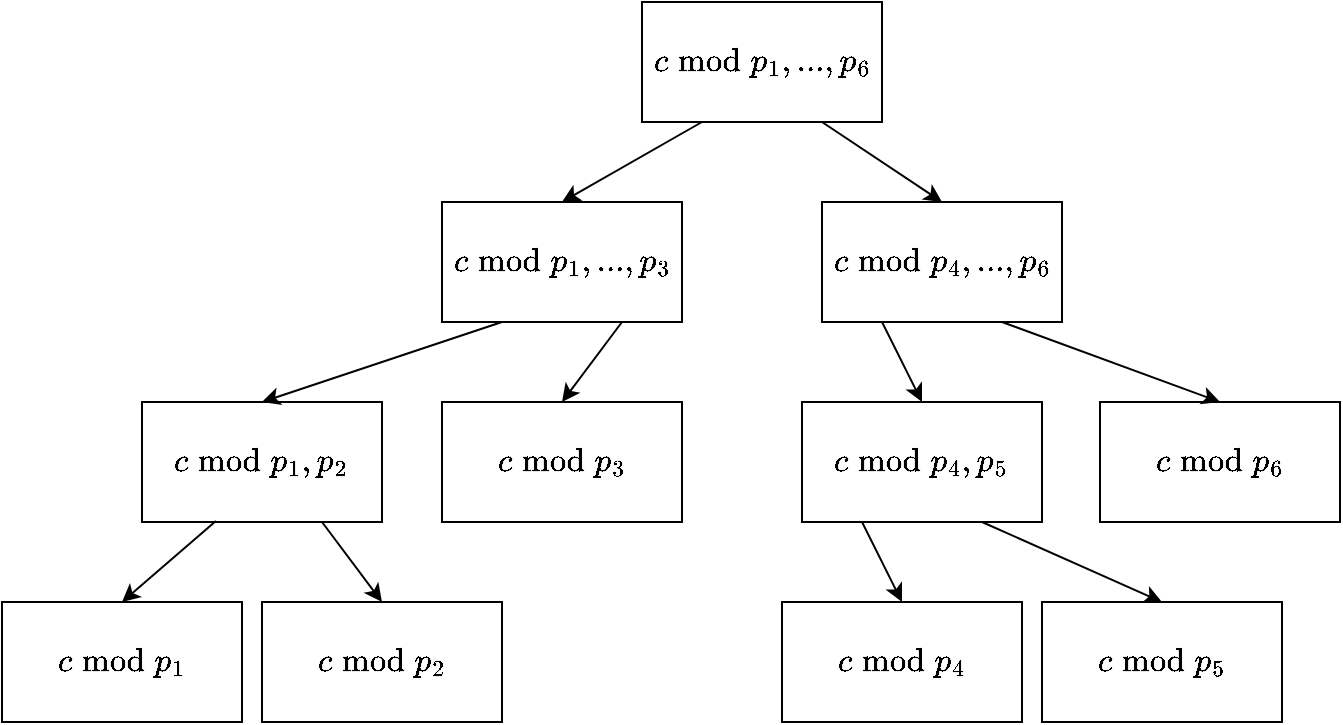 <mxfile version="20.2.5" type="github">
  <diagram id="zde55dJH_uG8X1iy-9B0" name="ページ1">
    <mxGraphModel dx="946" dy="620" grid="1" gridSize="10" guides="1" tooltips="1" connect="1" arrows="1" fold="1" page="1" pageScale="1" pageWidth="827" pageHeight="1169" math="1" shadow="0">
      <root>
        <mxCell id="0" />
        <mxCell id="1" parent="0" />
        <mxCell id="dbvm80wjrxYMI9E-YGCv-2" value="&lt;font style=&quot;font-size: 14px;&quot;&gt;`c \mod p_1, \ldots, p_6`&lt;/font&gt;" style="rounded=0;whiteSpace=wrap;html=1;" parent="1" vertex="1">
          <mxGeometry x="380" y="100" width="120" height="60" as="geometry" />
        </mxCell>
        <mxCell id="dbvm80wjrxYMI9E-YGCv-3" value="&lt;font style=&quot;font-size: 14px;&quot;&gt;`c \mod p_1, \ldots, p_3`&lt;/font&gt;" style="rounded=0;whiteSpace=wrap;html=1;" parent="1" vertex="1">
          <mxGeometry x="280" y="200" width="120" height="60" as="geometry" />
        </mxCell>
        <mxCell id="dbvm80wjrxYMI9E-YGCv-4" value="&lt;font style=&quot;font-size: 14px;&quot;&gt;`c \mod p_4, \ldots, p_6`&lt;/font&gt;" style="rounded=0;whiteSpace=wrap;html=1;" parent="1" vertex="1">
          <mxGeometry x="470" y="200" width="120" height="60" as="geometry" />
        </mxCell>
        <mxCell id="dbvm80wjrxYMI9E-YGCv-5" value="&lt;font style=&quot;font-size: 14px;&quot;&gt;`c \mod p_4, p_5`&lt;/font&gt;" style="rounded=0;whiteSpace=wrap;html=1;" parent="1" vertex="1">
          <mxGeometry x="460" y="300" width="120" height="60" as="geometry" />
        </mxCell>
        <mxCell id="dbvm80wjrxYMI9E-YGCv-6" value="&lt;font style=&quot;font-size: 14px;&quot;&gt;`c \mod p_6`&lt;/font&gt;" style="rounded=0;whiteSpace=wrap;html=1;" parent="1" vertex="1">
          <mxGeometry x="609" y="300" width="120" height="60" as="geometry" />
        </mxCell>
        <mxCell id="dbvm80wjrxYMI9E-YGCv-7" value="&lt;font style=&quot;font-size: 14px;&quot;&gt;`c \mod p_3`&lt;/font&gt;" style="rounded=0;whiteSpace=wrap;html=1;" parent="1" vertex="1">
          <mxGeometry x="280" y="300" width="120" height="60" as="geometry" />
        </mxCell>
        <mxCell id="dbvm80wjrxYMI9E-YGCv-8" value="&lt;font style=&quot;font-size: 14px;&quot;&gt;`c \mod p_1, p_2`&lt;/font&gt;" style="rounded=0;whiteSpace=wrap;html=1;" parent="1" vertex="1">
          <mxGeometry x="130" y="300" width="120" height="60" as="geometry" />
        </mxCell>
        <mxCell id="dbvm80wjrxYMI9E-YGCv-9" value="&lt;font style=&quot;font-size: 14px;&quot;&gt;`c \mod p_4`&lt;/font&gt;" style="rounded=0;whiteSpace=wrap;html=1;" parent="1" vertex="1">
          <mxGeometry x="450" y="400" width="120" height="60" as="geometry" />
        </mxCell>
        <mxCell id="dbvm80wjrxYMI9E-YGCv-11" value="&lt;font style=&quot;font-size: 14px;&quot;&gt;`c \mod p_2`&lt;/font&gt;" style="rounded=0;whiteSpace=wrap;html=1;" parent="1" vertex="1">
          <mxGeometry x="190" y="400" width="120" height="60" as="geometry" />
        </mxCell>
        <mxCell id="dbvm80wjrxYMI9E-YGCv-12" value="&lt;font style=&quot;font-size: 14px;&quot;&gt;`c \mod p_1`&lt;/font&gt;" style="rounded=0;whiteSpace=wrap;html=1;" parent="1" vertex="1">
          <mxGeometry x="60" y="400" width="120" height="60" as="geometry" />
        </mxCell>
        <mxCell id="dbvm80wjrxYMI9E-YGCv-13" value="&lt;font style=&quot;font-size: 14px;&quot;&gt;`c \mod p_5`&lt;/font&gt;" style="rounded=0;whiteSpace=wrap;html=1;" parent="1" vertex="1">
          <mxGeometry x="580" y="400" width="120" height="60" as="geometry" />
        </mxCell>
        <mxCell id="dbvm80wjrxYMI9E-YGCv-15" value="" style="endArrow=classic;html=1;rounded=0;exitX=0.25;exitY=1;exitDx=0;exitDy=0;entryX=0.5;entryY=0;entryDx=0;entryDy=0;" parent="1" source="dbvm80wjrxYMI9E-YGCv-2" target="dbvm80wjrxYMI9E-YGCv-3" edge="1">
          <mxGeometry width="50" height="50" relative="1" as="geometry">
            <mxPoint x="420" y="170" as="sourcePoint" />
            <mxPoint x="370" y="180" as="targetPoint" />
          </mxGeometry>
        </mxCell>
        <mxCell id="dbvm80wjrxYMI9E-YGCv-16" value="" style="endArrow=classic;html=1;rounded=0;exitX=0.25;exitY=1;exitDx=0;exitDy=0;entryX=0.5;entryY=0;entryDx=0;entryDy=0;" parent="1" source="dbvm80wjrxYMI9E-YGCv-3" target="dbvm80wjrxYMI9E-YGCv-8" edge="1">
          <mxGeometry width="50" height="50" relative="1" as="geometry">
            <mxPoint x="430" y="180" as="sourcePoint" />
            <mxPoint x="230" y="290" as="targetPoint" />
          </mxGeometry>
        </mxCell>
        <mxCell id="dbvm80wjrxYMI9E-YGCv-17" value="" style="endArrow=classic;html=1;rounded=0;exitX=0.75;exitY=1;exitDx=0;exitDy=0;entryX=0.5;entryY=0;entryDx=0;entryDy=0;" parent="1" source="dbvm80wjrxYMI9E-YGCv-2" target="dbvm80wjrxYMI9E-YGCv-4" edge="1">
          <mxGeometry width="50" height="50" relative="1" as="geometry">
            <mxPoint x="420" y="170" as="sourcePoint" />
            <mxPoint x="350" y="210" as="targetPoint" />
          </mxGeometry>
        </mxCell>
        <mxCell id="dbvm80wjrxYMI9E-YGCv-18" value="" style="endArrow=classic;html=1;rounded=0;exitX=0.75;exitY=1;exitDx=0;exitDy=0;entryX=0.5;entryY=0;entryDx=0;entryDy=0;" parent="1" source="dbvm80wjrxYMI9E-YGCv-3" target="dbvm80wjrxYMI9E-YGCv-7" edge="1">
          <mxGeometry width="50" height="50" relative="1" as="geometry">
            <mxPoint x="430" y="180" as="sourcePoint" />
            <mxPoint x="360" y="220" as="targetPoint" />
          </mxGeometry>
        </mxCell>
        <mxCell id="dbvm80wjrxYMI9E-YGCv-20" value="" style="endArrow=classic;html=1;rounded=0;exitX=0.75;exitY=1;exitDx=0;exitDy=0;entryX=0.5;entryY=0;entryDx=0;entryDy=0;" parent="1" source="dbvm80wjrxYMI9E-YGCv-5" target="dbvm80wjrxYMI9E-YGCv-13" edge="1">
          <mxGeometry width="50" height="50" relative="1" as="geometry">
            <mxPoint x="450" y="200" as="sourcePoint" />
            <mxPoint x="380" y="240" as="targetPoint" />
          </mxGeometry>
        </mxCell>
        <mxCell id="dbvm80wjrxYMI9E-YGCv-21" value="" style="endArrow=classic;html=1;rounded=0;exitX=0.25;exitY=1;exitDx=0;exitDy=0;entryX=0.5;entryY=0;entryDx=0;entryDy=0;" parent="1" source="dbvm80wjrxYMI9E-YGCv-5" target="dbvm80wjrxYMI9E-YGCv-9" edge="1">
          <mxGeometry width="50" height="50" relative="1" as="geometry">
            <mxPoint x="460" y="210" as="sourcePoint" />
            <mxPoint x="430" y="320" as="targetPoint" />
          </mxGeometry>
        </mxCell>
        <mxCell id="dbvm80wjrxYMI9E-YGCv-23" value="" style="endArrow=classic;html=1;rounded=0;exitX=0.75;exitY=1;exitDx=0;exitDy=0;entryX=0.5;entryY=0;entryDx=0;entryDy=0;" parent="1" source="dbvm80wjrxYMI9E-YGCv-8" target="dbvm80wjrxYMI9E-YGCv-11" edge="1">
          <mxGeometry width="50" height="50" relative="1" as="geometry">
            <mxPoint x="480" y="230" as="sourcePoint" />
            <mxPoint x="410" y="270" as="targetPoint" />
          </mxGeometry>
        </mxCell>
        <mxCell id="dbvm80wjrxYMI9E-YGCv-24" value="" style="endArrow=classic;html=1;rounded=0;exitX=0.308;exitY=0.992;exitDx=0;exitDy=0;entryX=0.5;entryY=0;entryDx=0;entryDy=0;exitPerimeter=0;" parent="1" source="dbvm80wjrxYMI9E-YGCv-8" target="dbvm80wjrxYMI9E-YGCv-12" edge="1">
          <mxGeometry width="50" height="50" relative="1" as="geometry">
            <mxPoint x="490" y="240" as="sourcePoint" />
            <mxPoint x="420" y="280" as="targetPoint" />
          </mxGeometry>
        </mxCell>
        <mxCell id="dbvm80wjrxYMI9E-YGCv-25" value="" style="endArrow=classic;html=1;rounded=0;exitX=0.75;exitY=1;exitDx=0;exitDy=0;entryX=0.5;entryY=0;entryDx=0;entryDy=0;" parent="1" source="dbvm80wjrxYMI9E-YGCv-4" target="dbvm80wjrxYMI9E-YGCv-6" edge="1">
          <mxGeometry width="50" height="50" relative="1" as="geometry">
            <mxPoint x="500" y="250" as="sourcePoint" />
            <mxPoint x="430" y="290" as="targetPoint" />
          </mxGeometry>
        </mxCell>
        <mxCell id="dbvm80wjrxYMI9E-YGCv-26" value="" style="endArrow=classic;html=1;rounded=0;entryX=0.5;entryY=0;entryDx=0;entryDy=0;exitX=0.25;exitY=1;exitDx=0;exitDy=0;" parent="1" source="dbvm80wjrxYMI9E-YGCv-4" target="dbvm80wjrxYMI9E-YGCv-5" edge="1">
          <mxGeometry width="50" height="50" relative="1" as="geometry">
            <mxPoint x="510" y="260" as="sourcePoint" />
            <mxPoint x="440" y="300" as="targetPoint" />
          </mxGeometry>
        </mxCell>
      </root>
    </mxGraphModel>
  </diagram>
</mxfile>

